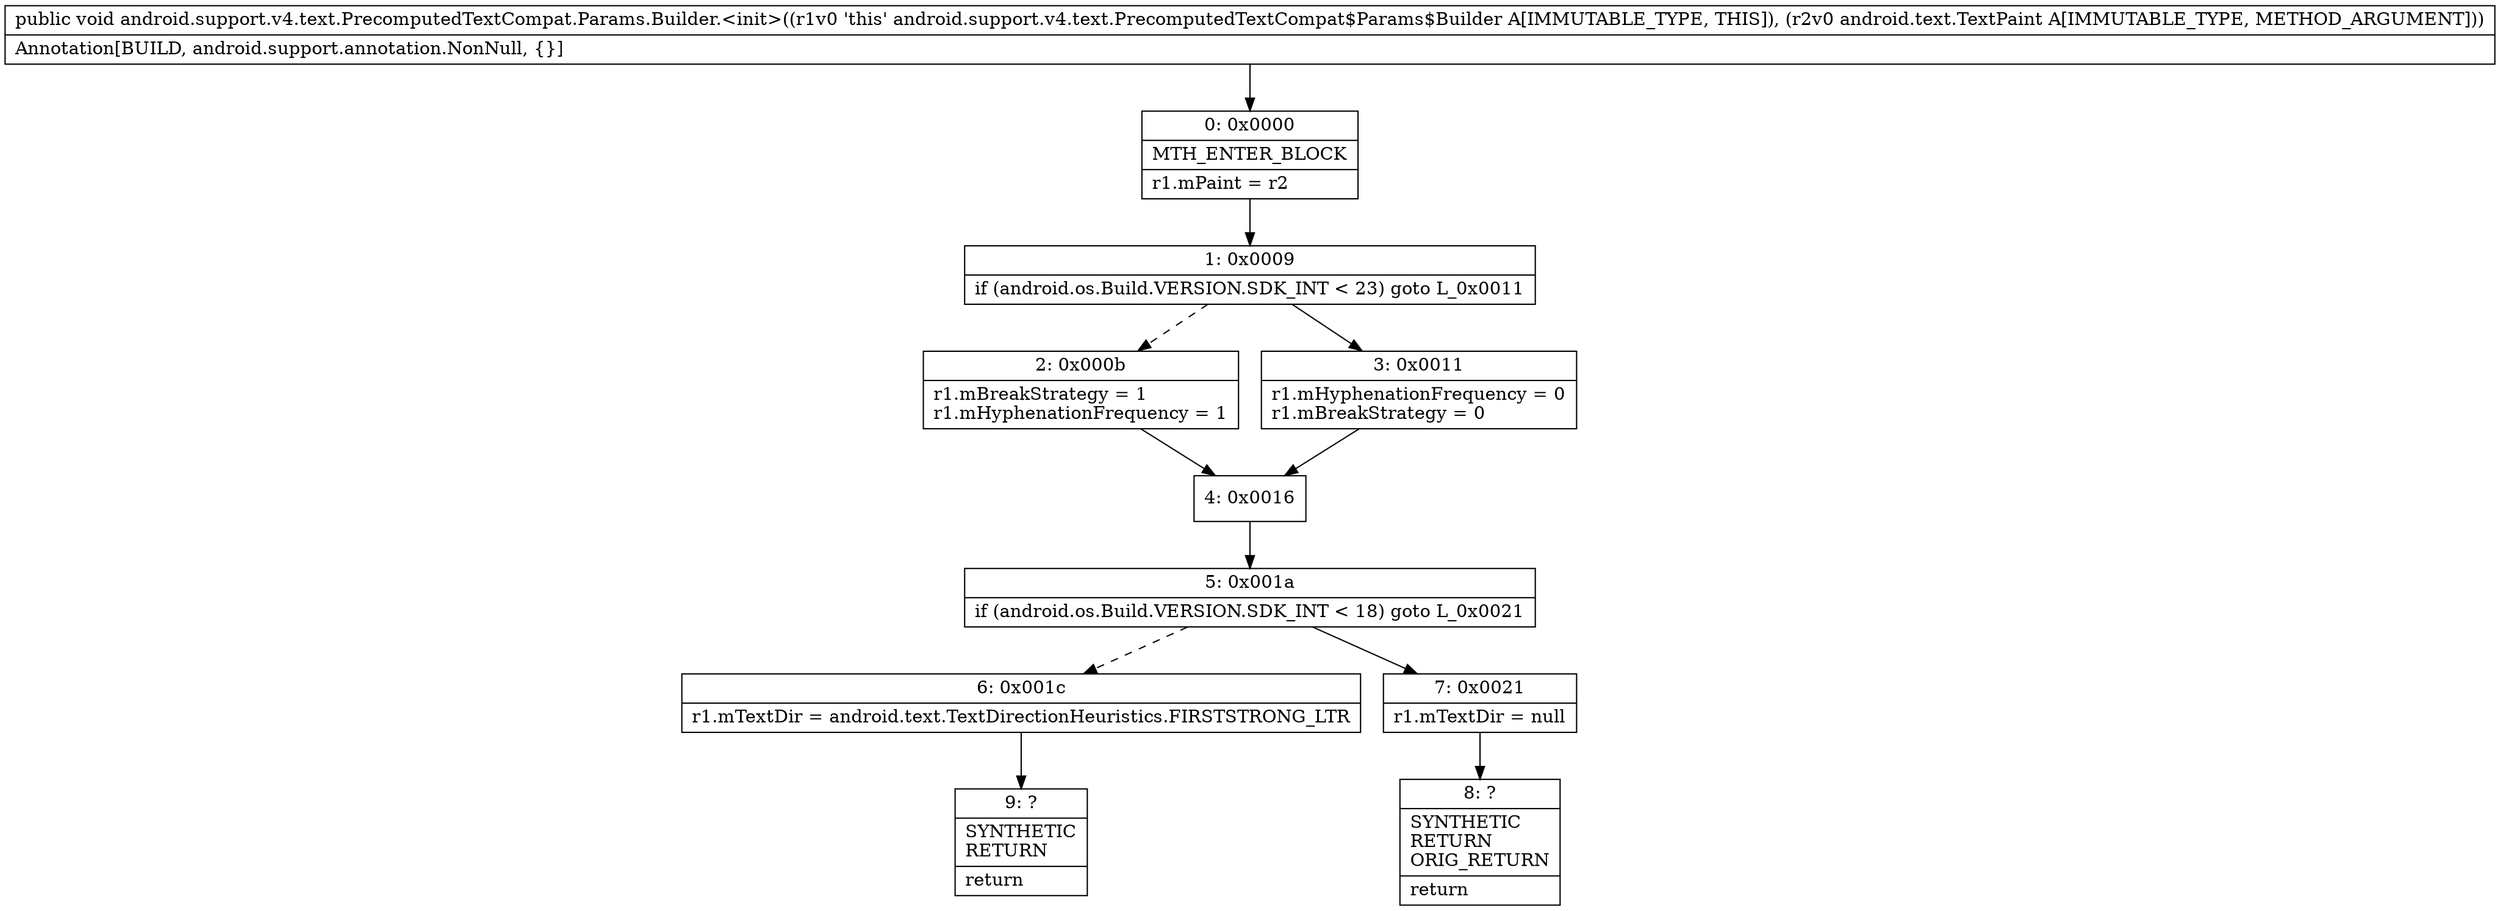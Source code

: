 digraph "CFG forandroid.support.v4.text.PrecomputedTextCompat.Params.Builder.\<init\>(Landroid\/text\/TextPaint;)V" {
Node_0 [shape=record,label="{0\:\ 0x0000|MTH_ENTER_BLOCK\l|r1.mPaint = r2\l}"];
Node_1 [shape=record,label="{1\:\ 0x0009|if (android.os.Build.VERSION.SDK_INT \< 23) goto L_0x0011\l}"];
Node_2 [shape=record,label="{2\:\ 0x000b|r1.mBreakStrategy = 1\lr1.mHyphenationFrequency = 1\l}"];
Node_3 [shape=record,label="{3\:\ 0x0011|r1.mHyphenationFrequency = 0\lr1.mBreakStrategy = 0\l}"];
Node_4 [shape=record,label="{4\:\ 0x0016}"];
Node_5 [shape=record,label="{5\:\ 0x001a|if (android.os.Build.VERSION.SDK_INT \< 18) goto L_0x0021\l}"];
Node_6 [shape=record,label="{6\:\ 0x001c|r1.mTextDir = android.text.TextDirectionHeuristics.FIRSTSTRONG_LTR\l}"];
Node_7 [shape=record,label="{7\:\ 0x0021|r1.mTextDir = null\l}"];
Node_8 [shape=record,label="{8\:\ ?|SYNTHETIC\lRETURN\lORIG_RETURN\l|return\l}"];
Node_9 [shape=record,label="{9\:\ ?|SYNTHETIC\lRETURN\l|return\l}"];
MethodNode[shape=record,label="{public void android.support.v4.text.PrecomputedTextCompat.Params.Builder.\<init\>((r1v0 'this' android.support.v4.text.PrecomputedTextCompat$Params$Builder A[IMMUTABLE_TYPE, THIS]), (r2v0 android.text.TextPaint A[IMMUTABLE_TYPE, METHOD_ARGUMENT]))  | Annotation[BUILD, android.support.annotation.NonNull, \{\}]\l}"];
MethodNode -> Node_0;
Node_0 -> Node_1;
Node_1 -> Node_2[style=dashed];
Node_1 -> Node_3;
Node_2 -> Node_4;
Node_3 -> Node_4;
Node_4 -> Node_5;
Node_5 -> Node_6[style=dashed];
Node_5 -> Node_7;
Node_6 -> Node_9;
Node_7 -> Node_8;
}

